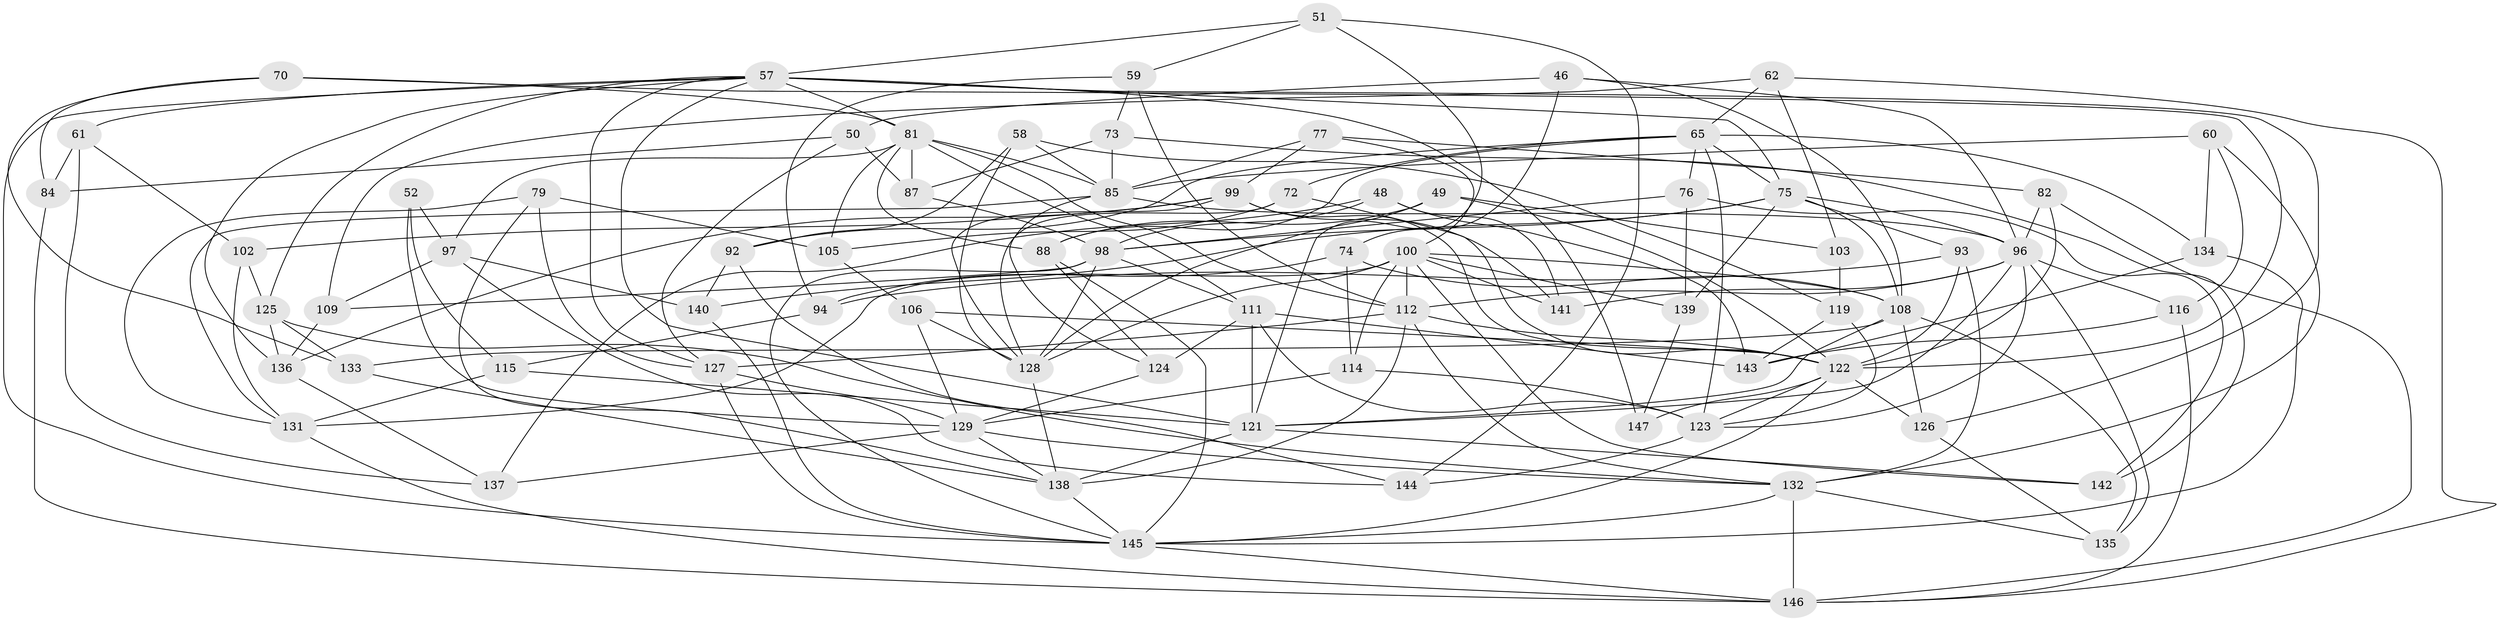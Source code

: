 // original degree distribution, {4: 1.0}
// Generated by graph-tools (version 1.1) at 2025/59/03/09/25 04:59:06]
// undirected, 73 vertices, 194 edges
graph export_dot {
graph [start="1"]
  node [color=gray90,style=filled];
  46;
  48;
  49;
  50;
  51;
  52;
  57 [super="+20+40+36+37"];
  58;
  59;
  60;
  61;
  62;
  65 [super="+32+55"];
  70;
  72;
  73;
  74;
  75 [super="+68"];
  76;
  77;
  79;
  81 [super="+56+34"];
  82;
  84;
  85 [super="+43"];
  87;
  88 [super="+16"];
  92;
  93;
  94;
  96 [super="+2+54+13"];
  97 [super="+47"];
  98 [super="+18+29"];
  99 [super="+45"];
  100 [super="+71+67"];
  102;
  103;
  105;
  106;
  108 [super="+66"];
  109;
  111 [super="+90"];
  112 [super="+17+104"];
  114;
  115;
  116;
  119 [super="+1"];
  121 [super="+26+41+33"];
  122 [super="+23+63+78+110"];
  123 [super="+107"];
  124 [super="+101"];
  125 [super="+118"];
  126;
  127 [super="+120+117"];
  128 [super="+42+69"];
  129 [super="+5+24+21"];
  131 [super="+80"];
  132 [super="+91"];
  133;
  134;
  135;
  136 [super="+12"];
  137;
  138 [super="+53+83+113"];
  139;
  140;
  141;
  142;
  143 [super="+86"];
  144;
  145 [super="+130"];
  146 [super="+15+38"];
  147;
  46 -- 74;
  46 -- 50;
  46 -- 108;
  46 -- 96;
  48 -- 141;
  48 -- 143;
  48 -- 137;
  48 -- 98;
  49 -- 103;
  49 -- 88;
  49 -- 122;
  49 -- 128;
  50 -- 84;
  50 -- 87;
  50 -- 127;
  51 -- 59;
  51 -- 144;
  51 -- 57;
  51 -- 121;
  52 -- 97 [weight=2];
  52 -- 115;
  52 -- 129;
  57 -- 147 [weight=2];
  57 -- 75 [weight=2];
  57 -- 136;
  57 -- 61;
  57 -- 127 [weight=2];
  57 -- 121;
  57 -- 125;
  57 -- 126;
  57 -- 81;
  57 -- 145;
  58 -- 92;
  58 -- 119;
  58 -- 85;
  58 -- 128;
  59 -- 73;
  59 -- 94;
  59 -- 112;
  60 -- 134;
  60 -- 116;
  60 -- 85;
  60 -- 132;
  61 -- 102;
  61 -- 137;
  61 -- 84;
  62 -- 103;
  62 -- 65;
  62 -- 109;
  62 -- 146;
  65 -- 92;
  65 -- 123;
  65 -- 88;
  65 -- 134;
  65 -- 72;
  65 -- 75;
  65 -- 76;
  70 -- 84;
  70 -- 133;
  70 -- 122;
  70 -- 81;
  72 -- 105;
  72 -- 122;
  72 -- 128;
  73 -- 87;
  73 -- 142;
  73 -- 85;
  74 -- 114;
  74 -- 94;
  74 -- 108;
  75 -- 108;
  75 -- 96 [weight=2];
  75 -- 140;
  75 -- 139;
  75 -- 93;
  75 -- 98;
  76 -- 142;
  76 -- 139;
  76 -- 98;
  77 -- 82;
  77 -- 100;
  77 -- 85;
  77 -- 99;
  79 -- 105;
  79 -- 127;
  79 -- 131;
  79 -- 138;
  81 -- 87;
  81 -- 112 [weight=2];
  81 -- 97;
  81 -- 85;
  81 -- 88;
  81 -- 105;
  81 -- 111;
  82 -- 96;
  82 -- 146;
  82 -- 122;
  84 -- 146;
  85 -- 96;
  85 -- 131;
  85 -- 124;
  87 -- 98;
  88 -- 124 [weight=2];
  88 -- 145;
  92 -- 140;
  92 -- 144;
  93 -- 94;
  93 -- 132;
  93 -- 122;
  94 -- 115;
  96 -- 135;
  96 -- 116;
  96 -- 121;
  96 -- 123 [weight=2];
  96 -- 141;
  96 -- 112;
  97 -- 144;
  97 -- 140;
  97 -- 109;
  98 -- 109;
  98 -- 145;
  98 -- 111;
  98 -- 128;
  99 -- 136;
  99 -- 122;
  99 -- 128;
  99 -- 102;
  99 -- 141;
  100 -- 128;
  100 -- 142;
  100 -- 112 [weight=2];
  100 -- 131 [weight=3];
  100 -- 139;
  100 -- 141;
  100 -- 114;
  100 -- 108;
  102 -- 125;
  102 -- 131;
  103 -- 119 [weight=2];
  105 -- 106;
  106 -- 128;
  106 -- 129;
  106 -- 122;
  108 -- 126;
  108 -- 133;
  108 -- 135;
  108 -- 121;
  109 -- 136;
  111 -- 143;
  111 -- 123;
  111 -- 121 [weight=2];
  111 -- 124 [weight=2];
  112 -- 127 [weight=3];
  112 -- 132;
  112 -- 122 [weight=2];
  112 -- 138 [weight=2];
  114 -- 123;
  114 -- 129;
  115 -- 131;
  115 -- 121;
  116 -- 143;
  116 -- 146;
  119 -- 143 [weight=2];
  119 -- 123;
  121 -- 138 [weight=2];
  121 -- 142;
  122 -- 126;
  122 -- 147;
  122 -- 123;
  122 -- 145 [weight=2];
  123 -- 144;
  124 -- 129;
  125 -- 136 [weight=2];
  125 -- 133;
  125 -- 132;
  126 -- 135;
  127 -- 145 [weight=2];
  127 -- 129;
  128 -- 138;
  129 -- 138 [weight=2];
  129 -- 137;
  129 -- 132 [weight=2];
  131 -- 146;
  132 -- 135;
  132 -- 146 [weight=2];
  132 -- 145;
  133 -- 138;
  134 -- 143;
  134 -- 145;
  136 -- 137;
  138 -- 145;
  139 -- 147;
  140 -- 145;
  145 -- 146;
}
